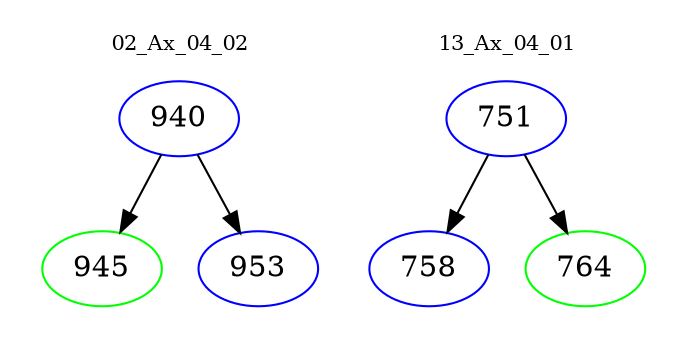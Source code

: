 digraph{
subgraph cluster_0 {
color = white
label = "02_Ax_04_02";
fontsize=10;
T0_940 [label="940", color="blue"]
T0_940 -> T0_945 [color="black"]
T0_945 [label="945", color="green"]
T0_940 -> T0_953 [color="black"]
T0_953 [label="953", color="blue"]
}
subgraph cluster_1 {
color = white
label = "13_Ax_04_01";
fontsize=10;
T1_751 [label="751", color="blue"]
T1_751 -> T1_758 [color="black"]
T1_758 [label="758", color="blue"]
T1_751 -> T1_764 [color="black"]
T1_764 [label="764", color="green"]
}
}
